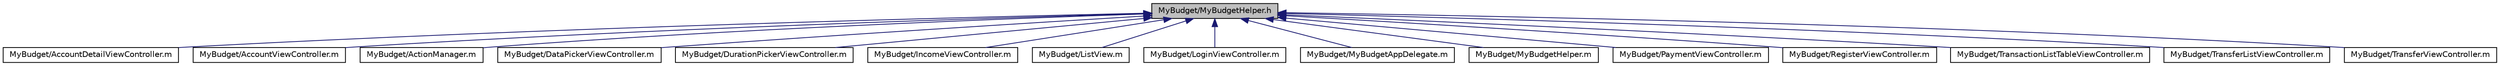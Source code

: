 digraph G
{
  edge [fontname="Helvetica",fontsize="10",labelfontname="Helvetica",labelfontsize="10"];
  node [fontname="Helvetica",fontsize="10",shape=record];
  Node1 [label="MyBudget/MyBudgetHelper.h",height=0.2,width=0.4,color="black", fillcolor="grey75", style="filled" fontcolor="black"];
  Node1 -> Node2 [dir=back,color="midnightblue",fontsize="10",style="solid",fontname="Helvetica"];
  Node2 [label="MyBudget/AccountDetailViewController.m",height=0.2,width=0.4,color="black", fillcolor="white", style="filled",URL="$_account_detail_view_controller_8m.html"];
  Node1 -> Node3 [dir=back,color="midnightblue",fontsize="10",style="solid",fontname="Helvetica"];
  Node3 [label="MyBudget/AccountViewController.m",height=0.2,width=0.4,color="black", fillcolor="white", style="filled",URL="$_account_view_controller_8m.html"];
  Node1 -> Node4 [dir=back,color="midnightblue",fontsize="10",style="solid",fontname="Helvetica"];
  Node4 [label="MyBudget/ActionManager.m",height=0.2,width=0.4,color="black", fillcolor="white", style="filled",URL="$_action_manager_8m.html"];
  Node1 -> Node5 [dir=back,color="midnightblue",fontsize="10",style="solid",fontname="Helvetica"];
  Node5 [label="MyBudget/DataPickerViewController.m",height=0.2,width=0.4,color="black", fillcolor="white", style="filled",URL="$_data_picker_view_controller_8m.html"];
  Node1 -> Node6 [dir=back,color="midnightblue",fontsize="10",style="solid",fontname="Helvetica"];
  Node6 [label="MyBudget/DurationPickerViewController.m",height=0.2,width=0.4,color="black", fillcolor="white", style="filled",URL="$_duration_picker_view_controller_8m.html"];
  Node1 -> Node7 [dir=back,color="midnightblue",fontsize="10",style="solid",fontname="Helvetica"];
  Node7 [label="MyBudget/IncomeViewController.m",height=0.2,width=0.4,color="black", fillcolor="white", style="filled",URL="$_income_view_controller_8m.html"];
  Node1 -> Node8 [dir=back,color="midnightblue",fontsize="10",style="solid",fontname="Helvetica"];
  Node8 [label="MyBudget/ListView.m",height=0.2,width=0.4,color="black", fillcolor="white", style="filled",URL="$_list_view_8m.html"];
  Node1 -> Node9 [dir=back,color="midnightblue",fontsize="10",style="solid",fontname="Helvetica"];
  Node9 [label="MyBudget/LoginViewController.m",height=0.2,width=0.4,color="black", fillcolor="white", style="filled",URL="$_login_view_controller_8m.html"];
  Node1 -> Node10 [dir=back,color="midnightblue",fontsize="10",style="solid",fontname="Helvetica"];
  Node10 [label="MyBudget/MyBudgetAppDelegate.m",height=0.2,width=0.4,color="black", fillcolor="white", style="filled",URL="$_my_budget_app_delegate_8m.html"];
  Node1 -> Node11 [dir=back,color="midnightblue",fontsize="10",style="solid",fontname="Helvetica"];
  Node11 [label="MyBudget/MyBudgetHelper.m",height=0.2,width=0.4,color="black", fillcolor="white", style="filled",URL="$_my_budget_helper_8m.html"];
  Node1 -> Node12 [dir=back,color="midnightblue",fontsize="10",style="solid",fontname="Helvetica"];
  Node12 [label="MyBudget/PaymentViewController.m",height=0.2,width=0.4,color="black", fillcolor="white", style="filled",URL="$_payment_view_controller_8m.html"];
  Node1 -> Node13 [dir=back,color="midnightblue",fontsize="10",style="solid",fontname="Helvetica"];
  Node13 [label="MyBudget/RegisterViewController.m",height=0.2,width=0.4,color="black", fillcolor="white", style="filled",URL="$_register_view_controller_8m.html"];
  Node1 -> Node14 [dir=back,color="midnightblue",fontsize="10",style="solid",fontname="Helvetica"];
  Node14 [label="MyBudget/TransactionListTableViewController.m",height=0.2,width=0.4,color="black", fillcolor="white", style="filled",URL="$_transaction_list_table_view_controller_8m.html"];
  Node1 -> Node15 [dir=back,color="midnightblue",fontsize="10",style="solid",fontname="Helvetica"];
  Node15 [label="MyBudget/TransferListViewController.m",height=0.2,width=0.4,color="black", fillcolor="white", style="filled",URL="$_transfer_list_view_controller_8m.html"];
  Node1 -> Node16 [dir=back,color="midnightblue",fontsize="10",style="solid",fontname="Helvetica"];
  Node16 [label="MyBudget/TransferViewController.m",height=0.2,width=0.4,color="black", fillcolor="white", style="filled",URL="$_transfer_view_controller_8m.html"];
}
